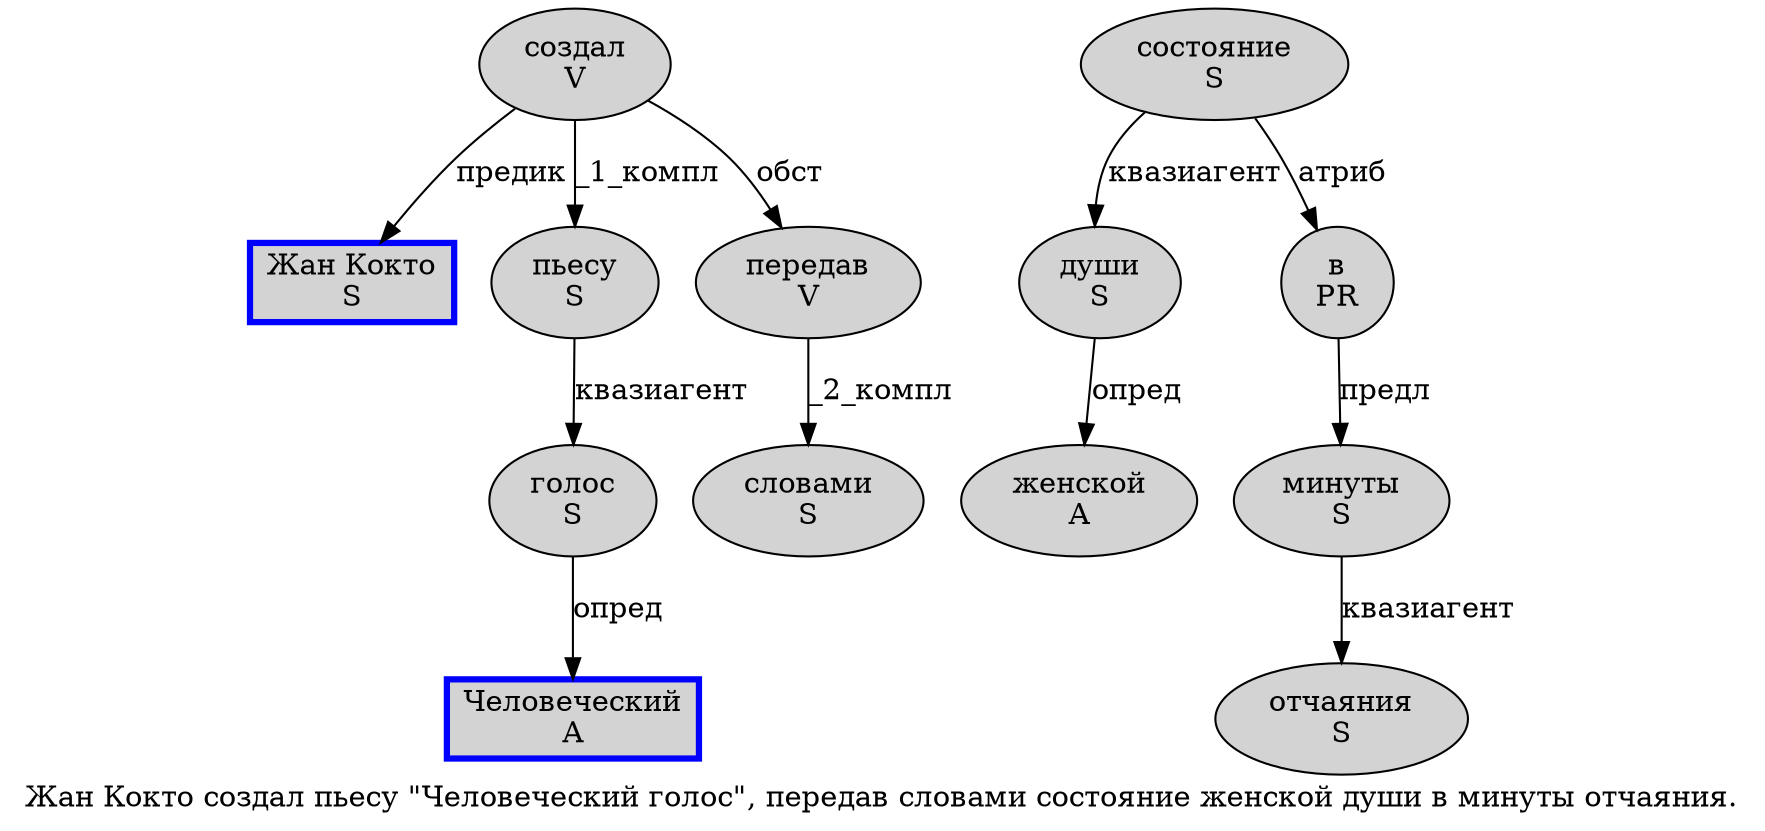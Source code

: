 digraph SENTENCE_138 {
	graph [label="Жан Кокто создал пьесу \"Человеческий голос\", передав словами состояние женской души в минуты отчаяния."]
	node [style=filled]
		0 [label="Жан Кокто
S" color=blue fillcolor=lightgray penwidth=3 shape=box]
		1 [label="создал
V" color="" fillcolor=lightgray penwidth=1 shape=ellipse]
		2 [label="пьесу
S" color="" fillcolor=lightgray penwidth=1 shape=ellipse]
		4 [label="Человеческий
A" color=blue fillcolor=lightgray penwidth=3 shape=box]
		5 [label="голос
S" color="" fillcolor=lightgray penwidth=1 shape=ellipse]
		8 [label="передав
V" color="" fillcolor=lightgray penwidth=1 shape=ellipse]
		9 [label="словами
S" color="" fillcolor=lightgray penwidth=1 shape=ellipse]
		10 [label="состояние
S" color="" fillcolor=lightgray penwidth=1 shape=ellipse]
		11 [label="женской
A" color="" fillcolor=lightgray penwidth=1 shape=ellipse]
		12 [label="души
S" color="" fillcolor=lightgray penwidth=1 shape=ellipse]
		13 [label="в
PR" color="" fillcolor=lightgray penwidth=1 shape=ellipse]
		14 [label="минуты
S" color="" fillcolor=lightgray penwidth=1 shape=ellipse]
		15 [label="отчаяния
S" color="" fillcolor=lightgray penwidth=1 shape=ellipse]
			5 -> 4 [label="опред"]
			14 -> 15 [label="квазиагент"]
			1 -> 0 [label="предик"]
			1 -> 2 [label="_1_компл"]
			1 -> 8 [label="обст"]
			12 -> 11 [label="опред"]
			8 -> 9 [label="_2_компл"]
			2 -> 5 [label="квазиагент"]
			13 -> 14 [label="предл"]
			10 -> 12 [label="квазиагент"]
			10 -> 13 [label="атриб"]
}